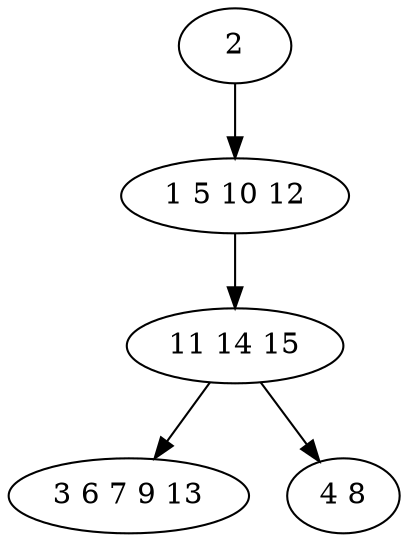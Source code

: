 digraph true_tree {
	"0" -> "1"
	"1" -> "2"
	"2" -> "3"
	"2" -> "4"
	"0" [label="2"];
	"1" [label="1 5 10 12"];
	"2" [label="11 14 15"];
	"3" [label="3 6 7 9 13"];
	"4" [label="4 8"];
}
